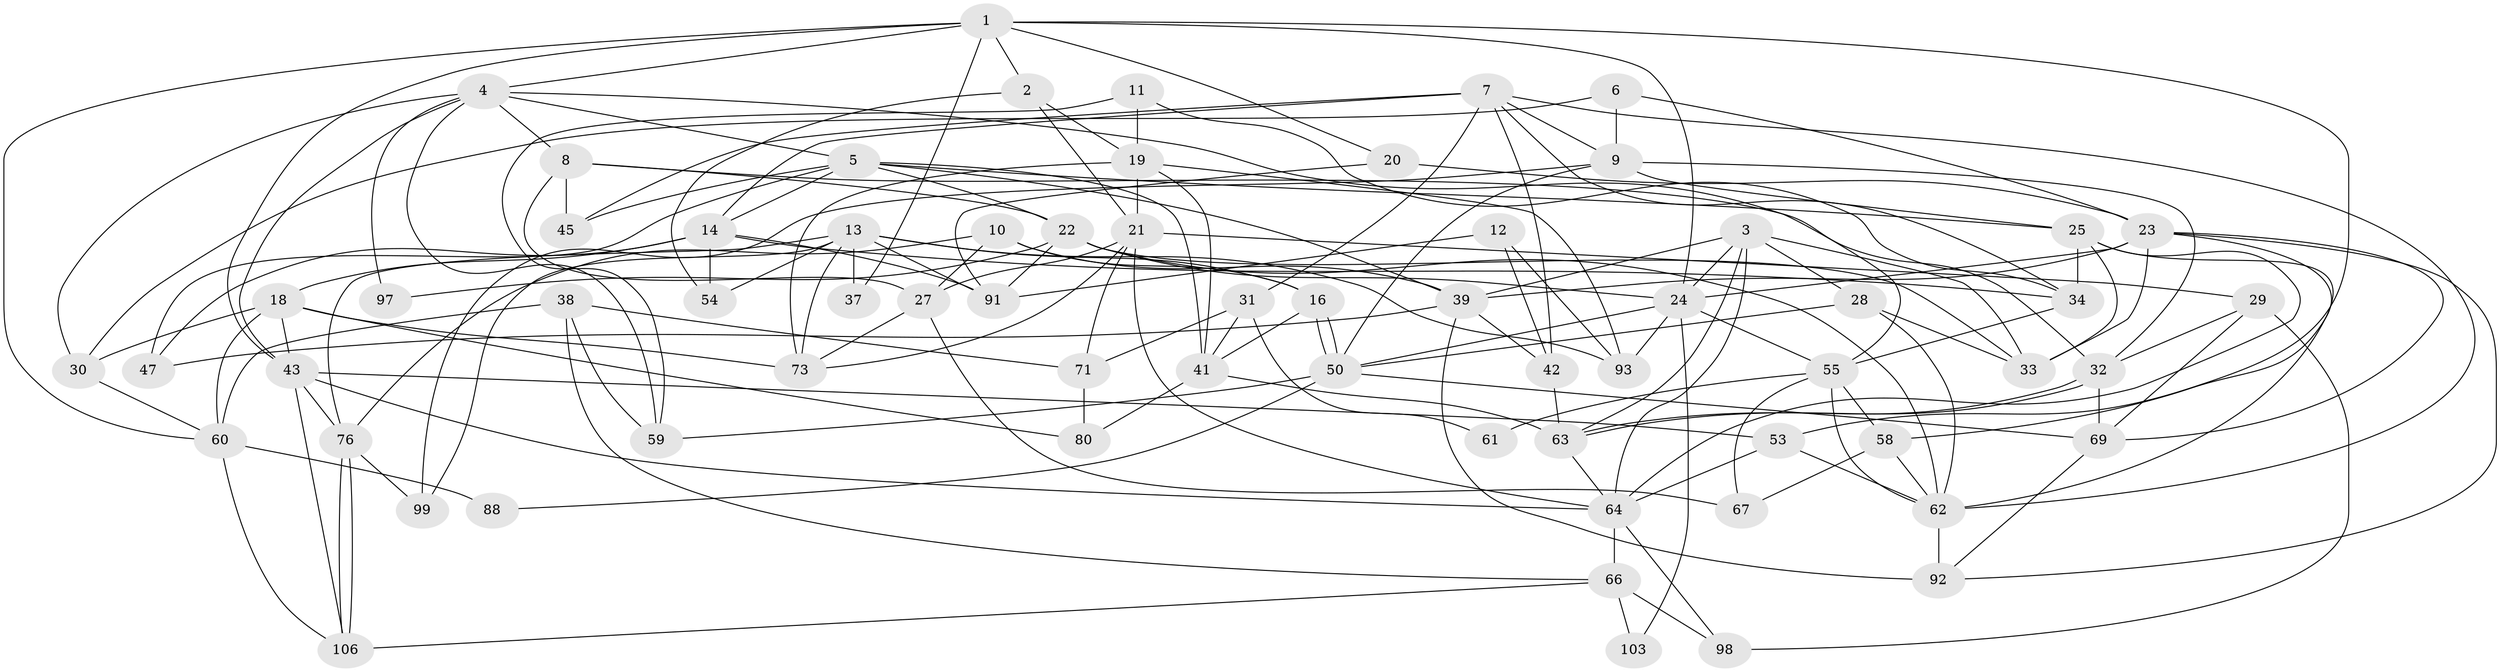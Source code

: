 // Generated by graph-tools (version 1.1) at 2025/52/02/27/25 19:52:02]
// undirected, 66 vertices, 165 edges
graph export_dot {
graph [start="1"]
  node [color=gray90,style=filled];
  1 [super="+15"];
  2 [super="+90"];
  3 [super="+81"];
  4 [super="+46"];
  5 [super="+40"];
  6;
  7 [super="+56"];
  8 [super="+85"];
  9 [super="+26"];
  10 [super="+51"];
  11;
  12;
  13 [super="+17"];
  14;
  16;
  18;
  19 [super="+52"];
  20;
  21 [super="+36"];
  22 [super="+35"];
  23 [super="+49"];
  24 [super="+100"];
  25 [super="+101"];
  27;
  28 [super="+82"];
  29 [super="+57"];
  30 [super="+72"];
  31 [super="+65"];
  32 [super="+77"];
  33 [super="+83"];
  34 [super="+75"];
  37;
  38 [super="+87"];
  39 [super="+44"];
  41 [super="+48"];
  42 [super="+70"];
  43 [super="+104"];
  45;
  47;
  50 [super="+74"];
  53;
  54;
  55 [super="+94"];
  58;
  59;
  60 [super="+84"];
  61;
  62 [super="+102"];
  63 [super="+79"];
  64 [super="+105"];
  66 [super="+68"];
  67;
  69 [super="+96"];
  71 [super="+89"];
  73 [super="+86"];
  76 [super="+78"];
  80;
  88;
  91 [super="+95"];
  92;
  93;
  97;
  98;
  99;
  103;
  106;
  1 -- 2;
  1 -- 37;
  1 -- 43;
  1 -- 60;
  1 -- 4;
  1 -- 20;
  1 -- 53;
  1 -- 24;
  2 -- 19;
  2 -- 21;
  2 -- 54;
  3 -- 64;
  3 -- 28;
  3 -- 24;
  3 -- 63;
  3 -- 39;
  3 -- 33;
  4 -- 5;
  4 -- 55;
  4 -- 97;
  4 -- 8;
  4 -- 59;
  4 -- 43;
  4 -- 30;
  5 -- 39 [weight=2];
  5 -- 14;
  5 -- 22;
  5 -- 45;
  5 -- 47;
  5 -- 41;
  5 -- 25;
  6 -- 30;
  6 -- 23;
  6 -- 9;
  7 -- 45;
  7 -- 62;
  7 -- 34;
  7 -- 9;
  7 -- 42;
  7 -- 14;
  7 -- 31 [weight=2];
  8 -- 45;
  8 -- 22;
  8 -- 32;
  8 -- 27;
  9 -- 99;
  9 -- 32;
  9 -- 50;
  9 -- 25;
  10 -- 39;
  10 -- 16;
  10 -- 27;
  10 -- 76;
  11 -- 59;
  11 -- 34;
  11 -- 19;
  12 -- 42;
  12 -- 93;
  12 -- 91;
  13 -- 91;
  13 -- 37;
  13 -- 99;
  13 -- 76;
  13 -- 16;
  13 -- 93;
  13 -- 54;
  13 -- 73;
  14 -- 54;
  14 -- 18;
  14 -- 34;
  14 -- 47;
  14 -- 91;
  16 -- 50;
  16 -- 50;
  16 -- 41;
  18 -- 30;
  18 -- 60;
  18 -- 80;
  18 -- 73;
  18 -- 43;
  19 -- 73;
  19 -- 93;
  19 -- 21;
  19 -- 41;
  20 -- 23 [weight=2];
  20 -- 91;
  21 -- 64;
  21 -- 27;
  21 -- 29 [weight=2];
  21 -- 73;
  21 -- 71;
  22 -- 91;
  22 -- 24;
  22 -- 62;
  22 -- 97;
  22 -- 33;
  23 -- 33;
  23 -- 24;
  23 -- 58;
  23 -- 92;
  23 -- 69;
  23 -- 39;
  24 -- 103;
  24 -- 93;
  24 -- 55;
  24 -- 50;
  25 -- 34;
  25 -- 62;
  25 -- 64;
  25 -- 33;
  27 -- 67;
  27 -- 73;
  28 -- 50;
  28 -- 62;
  28 -- 33;
  29 -- 32;
  29 -- 98;
  29 -- 69;
  30 -- 60;
  31 -- 71;
  31 -- 41;
  31 -- 61;
  32 -- 63;
  32 -- 63;
  32 -- 69;
  34 -- 55;
  38 -- 66;
  38 -- 60;
  38 -- 71;
  38 -- 59;
  39 -- 92 [weight=2];
  39 -- 47;
  39 -- 42;
  41 -- 80;
  41 -- 63;
  42 -- 63 [weight=2];
  43 -- 64;
  43 -- 53;
  43 -- 106;
  43 -- 76;
  50 -- 59;
  50 -- 88;
  50 -- 69;
  53 -- 62;
  53 -- 64;
  55 -- 61;
  55 -- 62;
  55 -- 67;
  55 -- 58;
  58 -- 67;
  58 -- 62;
  60 -- 106;
  60 -- 88;
  62 -- 92;
  63 -- 64;
  64 -- 98;
  64 -- 66;
  66 -- 106;
  66 -- 103;
  66 -- 98;
  69 -- 92;
  71 -- 80;
  76 -- 106;
  76 -- 106;
  76 -- 99;
}

